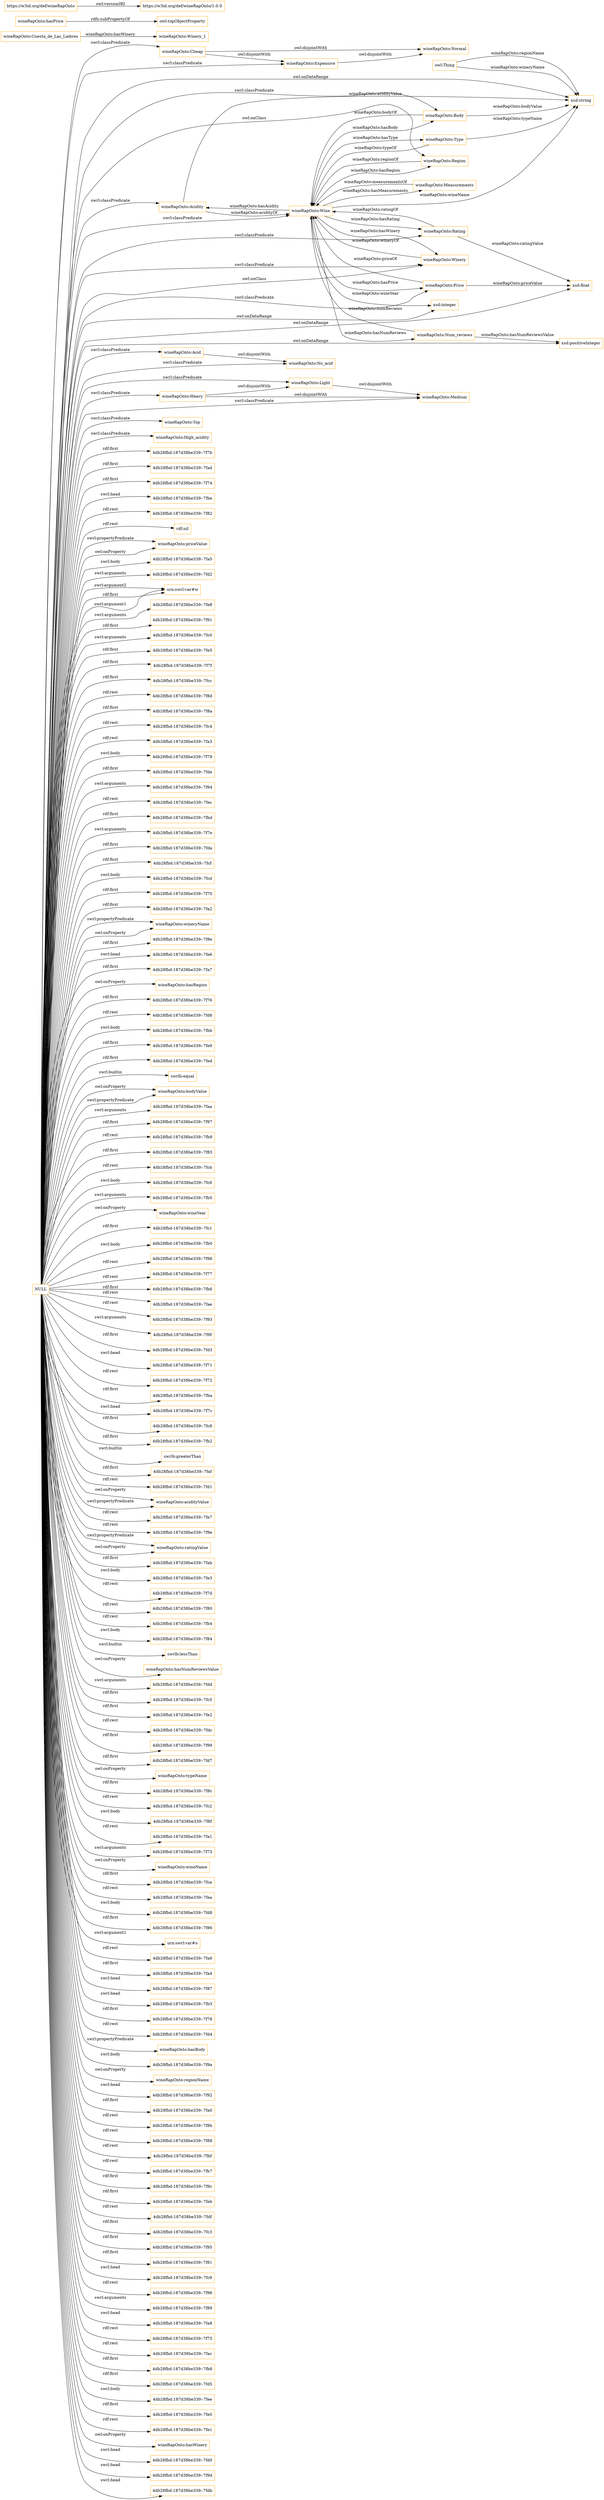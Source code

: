 digraph ar2dtool_diagram { 
rankdir=LR;
size="1501"
node [shape = rectangle, color="orange"]; "wineRapOnto:Expensive" "wineRapOnto:Num_reviews" "wineRapOnto:Acidity" "wineRapOnto:Cheap" "wineRapOnto:Acid" "wineRapOnto:Body" "wineRapOnto:Heavy" "wineRapOnto:Type" "wineRapOnto:Normal" "wineRapOnto:Region" "wineRapOnto:Winery" "wineRapOnto:Top" "wineRapOnto:Wine" "wineRapOnto:Light" "wineRapOnto:Rating" "wineRapOnto:No_acid" "wineRapOnto:High_acidity" "wineRapOnto:Measurements" "wineRapOnto:Medium" "wineRapOnto:Price" ; /*classes style*/
	"wineRapOnto:Cuesta_de_Las_Liebres" -> "wineRapOnto:Winery_1" [ label = "wineRapOnto:hasWinery" ];
	"wineRapOnto:Heavy" -> "wineRapOnto:Medium" [ label = "owl:disjointWith" ];
	"wineRapOnto:Heavy" -> "wineRapOnto:Light" [ label = "owl:disjointWith" ];
	"NULL" -> "4db28fbd:187d38be339:-7f7b" [ label = "rdf:first" ];
	"NULL" -> "4db28fbd:187d38be339:-7fad" [ label = "rdf:first" ];
	"NULL" -> "wineRapOnto:Light" [ label = "swrl:classPredicate" ];
	"NULL" -> "4db28fbd:187d38be339:-7f74" [ label = "rdf:first" ];
	"NULL" -> "4db28fbd:187d38be339:-7fbe" [ label = "swrl:head" ];
	"NULL" -> "wineRapOnto:Expensive" [ label = "swrl:classPredicate" ];
	"NULL" -> "4db28fbd:187d38be339:-7f82" [ label = "rdf:rest" ];
	"NULL" -> "wineRapOnto:Winery" [ label = "swrl:classPredicate" ];
	"NULL" -> "rdf:nil" [ label = "rdf:rest" ];
	"NULL" -> "wineRapOnto:priceValue" [ label = "swrl:propertyPredicate" ];
	"NULL" -> "4db28fbd:187d38be339:-7fa5" [ label = "swrl:body" ];
	"NULL" -> "4db28fbd:187d38be339:-7fd2" [ label = "swrl:arguments" ];
	"NULL" -> "urn:swrl:var#w" [ label = "swrl:argument1" ];
	"NULL" -> "4db28fbd:187d38be339:-7fe8" [ label = "swrl:arguments" ];
	"NULL" -> "4db28fbd:187d38be339:-7f91" [ label = "rdf:first" ];
	"NULL" -> "urn:swrl:var#w" [ label = "swrl:argument2" ];
	"NULL" -> "4db28fbd:187d38be339:-7fc0" [ label = "swrl:arguments" ];
	"NULL" -> "4db28fbd:187d38be339:-7fe5" [ label = "rdf:first" ];
	"NULL" -> "wineRapOnto:Wine" [ label = "swrl:classPredicate" ];
	"NULL" -> "4db28fbd:187d38be339:-7f7f" [ label = "rdf:first" ];
	"NULL" -> "4db28fbd:187d38be339:-7fcc" [ label = "rdf:first" ];
	"NULL" -> "4db28fbd:187d38be339:-7f8d" [ label = "rdf:rest" ];
	"NULL" -> "4db28fbd:187d38be339:-7f8a" [ label = "rdf:first" ];
	"NULL" -> "4db28fbd:187d38be339:-7fc4" [ label = "rdf:rest" ];
	"NULL" -> "4db28fbd:187d38be339:-7fa3" [ label = "rdf:rest" ];
	"NULL" -> "4db28fbd:187d38be339:-7f79" [ label = "swrl:body" ];
	"NULL" -> "4db28fbd:187d38be339:-7fde" [ label = "rdf:first" ];
	"NULL" -> "4db28fbd:187d38be339:-7f94" [ label = "swrl:arguments" ];
	"NULL" -> "wineRapOnto:priceValue" [ label = "owl:onProperty" ];
	"NULL" -> "4db28fbd:187d38be339:-7fec" [ label = "rdf:rest" ];
	"NULL" -> "4db28fbd:187d38be339:-7fbd" [ label = "rdf:first" ];
	"NULL" -> "4db28fbd:187d38be339:-7f7e" [ label = "swrl:arguments" ];
	"NULL" -> "4db28fbd:187d38be339:-7fda" [ label = "rdf:first" ];
	"NULL" -> "wineRapOnto:Rating" [ label = "swrl:classPredicate" ];
	"NULL" -> "4db28fbd:187d38be339:-7fcf" [ label = "rdf:first" ];
	"NULL" -> "xsd:float" [ label = "owl:onDataRange" ];
	"NULL" -> "urn:swrl:var#w" [ label = "rdf:first" ];
	"NULL" -> "4db28fbd:187d38be339:-7fcd" [ label = "swrl:body" ];
	"NULL" -> "4db28fbd:187d38be339:-7f70" [ label = "rdf:first" ];
	"NULL" -> "4db28fbd:187d38be339:-7fa2" [ label = "rdf:first" ];
	"NULL" -> "wineRapOnto:wineryName" [ label = "swrl:propertyPredicate" ];
	"NULL" -> "4db28fbd:187d38be339:-7f8e" [ label = "rdf:first" ];
	"NULL" -> "4db28fbd:187d38be339:-7fe6" [ label = "swrl:head" ];
	"NULL" -> "4db28fbd:187d38be339:-7fa7" [ label = "rdf:first" ];
	"NULL" -> "wineRapOnto:hasRegion" [ label = "owl:onProperty" ];
	"NULL" -> "4db28fbd:187d38be339:-7f76" [ label = "rdf:first" ];
	"NULL" -> "4db28fbd:187d38be339:-7fd6" [ label = "rdf:rest" ];
	"NULL" -> "4db28fbd:187d38be339:-7fbb" [ label = "swrl:body" ];
	"NULL" -> "4db28fbd:187d38be339:-7fe9" [ label = "rdf:first" ];
	"NULL" -> "4db28fbd:187d38be339:-7fed" [ label = "rdf:first" ];
	"NULL" -> "swrlb:equal" [ label = "swrl:builtin" ];
	"NULL" -> "xsd:positiveInteger" [ label = "owl:onDataRange" ];
	"NULL" -> "xsd:string" [ label = "owl:onDataRange" ];
	"NULL" -> "wineRapOnto:bodyValue" [ label = "owl:onProperty" ];
	"NULL" -> "4db28fbd:187d38be339:-7faa" [ label = "swrl:arguments" ];
	"NULL" -> "4db28fbd:187d38be339:-7f97" [ label = "rdf:first" ];
	"NULL" -> "4db28fbd:187d38be339:-7fb9" [ label = "rdf:rest" ];
	"NULL" -> "4db28fbd:187d38be339:-7f83" [ label = "rdf:first" ];
	"NULL" -> "wineRapOnto:Winery" [ label = "owl:onClass" ];
	"NULL" -> "wineRapOnto:Acid" [ label = "swrl:classPredicate" ];
	"NULL" -> "4db28fbd:187d38be339:-7fcb" [ label = "rdf:rest" ];
	"NULL" -> "wineRapOnto:Body" [ label = "swrl:classPredicate" ];
	"NULL" -> "4db28fbd:187d38be339:-7fc6" [ label = "swrl:body" ];
	"NULL" -> "4db28fbd:187d38be339:-7fb5" [ label = "swrl:arguments" ];
	"NULL" -> "wineRapOnto:wineYear" [ label = "owl:onProperty" ];
	"NULL" -> "4db28fbd:187d38be339:-7fc1" [ label = "rdf:first" ];
	"NULL" -> "4db28fbd:187d38be339:-7fb0" [ label = "swrl:body" ];
	"NULL" -> "wineRapOnto:Medium" [ label = "swrl:classPredicate" ];
	"NULL" -> "4db28fbd:187d38be339:-7f98" [ label = "rdf:rest" ];
	"NULL" -> "4db28fbd:187d38be339:-7f77" [ label = "rdf:rest" ];
	"NULL" -> "4db28fbd:187d38be339:-7fb6" [ label = "rdf:first" ];
	"NULL" -> "4db28fbd:187d38be339:-7fae" [ label = "rdf:rest" ];
	"NULL" -> "4db28fbd:187d38be339:-7f93" [ label = "rdf:rest" ];
	"NULL" -> "4db28fbd:187d38be339:-7f9f" [ label = "swrl:arguments" ];
	"NULL" -> "4db28fbd:187d38be339:-7fd3" [ label = "rdf:first" ];
	"NULL" -> "4db28fbd:187d38be339:-7f71" [ label = "swrl:head" ];
	"NULL" -> "4db28fbd:187d38be339:-7f72" [ label = "rdf:rest" ];
	"NULL" -> "wineRapOnto:No_acid" [ label = "swrl:classPredicate" ];
	"NULL" -> "4db28fbd:187d38be339:-7fba" [ label = "rdf:first" ];
	"NULL" -> "4db28fbd:187d38be339:-7f7c" [ label = "swrl:head" ];
	"NULL" -> "4db28fbd:187d38be339:-7fc8" [ label = "rdf:first" ];
	"NULL" -> "4db28fbd:187d38be339:-7fb2" [ label = "rdf:first" ];
	"NULL" -> "swrlb:greaterThan" [ label = "swrl:builtin" ];
	"NULL" -> "4db28fbd:187d38be339:-7faf" [ label = "rdf:first" ];
	"NULL" -> "4db28fbd:187d38be339:-7fd1" [ label = "rdf:rest" ];
	"NULL" -> "wineRapOnto:acidityValue" [ label = "owl:onProperty" ];
	"NULL" -> "4db28fbd:187d38be339:-7fe7" [ label = "rdf:rest" ];
	"NULL" -> "4db28fbd:187d38be339:-7f9e" [ label = "rdf:rest" ];
	"NULL" -> "wineRapOnto:ratingValue" [ label = "swrl:propertyPredicate" ];
	"NULL" -> "4db28fbd:187d38be339:-7fab" [ label = "rdf:first" ];
	"NULL" -> "4db28fbd:187d38be339:-7fe3" [ label = "swrl:body" ];
	"NULL" -> "4db28fbd:187d38be339:-7f7d" [ label = "rdf:rest" ];
	"NULL" -> "4db28fbd:187d38be339:-7f80" [ label = "rdf:rest" ];
	"NULL" -> "wineRapOnto:Price" [ label = "swrl:classPredicate" ];
	"NULL" -> "4db28fbd:187d38be339:-7fb4" [ label = "rdf:rest" ];
	"NULL" -> "wineRapOnto:Cheap" [ label = "swrl:classPredicate" ];
	"NULL" -> "4db28fbd:187d38be339:-7f84" [ label = "swrl:body" ];
	"NULL" -> "swrlb:lessThan" [ label = "swrl:builtin" ];
	"NULL" -> "wineRapOnto:hasNumReviewsValue" [ label = "owl:onProperty" ];
	"NULL" -> "4db28fbd:187d38be339:-7fdd" [ label = "swrl:arguments" ];
	"NULL" -> "4db28fbd:187d38be339:-7fc5" [ label = "rdf:first" ];
	"NULL" -> "4db28fbd:187d38be339:-7fe2" [ label = "rdf:first" ];
	"NULL" -> "4db28fbd:187d38be339:-7fdc" [ label = "rdf:rest" ];
	"NULL" -> "4db28fbd:187d38be339:-7f99" [ label = "rdf:first" ];
	"NULL" -> "4db28fbd:187d38be339:-7fd7" [ label = "rdf:first" ];
	"NULL" -> "wineRapOnto:typeName" [ label = "owl:onProperty" ];
	"NULL" -> "4db28fbd:187d38be339:-7f8c" [ label = "rdf:first" ];
	"NULL" -> "4db28fbd:187d38be339:-7fc2" [ label = "rdf:rest" ];
	"NULL" -> "4db28fbd:187d38be339:-7f8f" [ label = "swrl:body" ];
	"NULL" -> "4db28fbd:187d38be339:-7fa1" [ label = "rdf:rest" ];
	"NULL" -> "wineRapOnto:bodyValue" [ label = "swrl:propertyPredicate" ];
	"NULL" -> "4db28fbd:187d38be339:-7f73" [ label = "swrl:arguments" ];
	"NULL" -> "wineRapOnto:wineName" [ label = "owl:onProperty" ];
	"NULL" -> "4db28fbd:187d38be339:-7fca" [ label = "rdf:first" ];
	"NULL" -> "4db28fbd:187d38be339:-7fea" [ label = "rdf:rest" ];
	"NULL" -> "4db28fbd:187d38be339:-7fd8" [ label = "swrl:body" ];
	"NULL" -> "wineRapOnto:Heavy" [ label = "swrl:classPredicate" ];
	"NULL" -> "xsd:integer" [ label = "owl:onDataRange" ];
	"NULL" -> "4db28fbd:187d38be339:-7f86" [ label = "rdf:first" ];
	"NULL" -> "urn:swrl:var#o" [ label = "swrl:argument1" ];
	"NULL" -> "4db28fbd:187d38be339:-7fa9" [ label = "rdf:rest" ];
	"NULL" -> "wineRapOnto:ratingValue" [ label = "owl:onProperty" ];
	"NULL" -> "4db28fbd:187d38be339:-7fa4" [ label = "rdf:first" ];
	"NULL" -> "4db28fbd:187d38be339:-7f87" [ label = "swrl:head" ];
	"NULL" -> "4db28fbd:187d38be339:-7fb3" [ label = "swrl:head" ];
	"NULL" -> "4db28fbd:187d38be339:-7f78" [ label = "rdf:first" ];
	"NULL" -> "4db28fbd:187d38be339:-7fd4" [ label = "rdf:rest" ];
	"NULL" -> "wineRapOnto:hasBody" [ label = "swrl:propertyPredicate" ];
	"NULL" -> "4db28fbd:187d38be339:-7f9a" [ label = "swrl:body" ];
	"NULL" -> "wineRapOnto:regionName" [ label = "owl:onProperty" ];
	"NULL" -> "4db28fbd:187d38be339:-7f92" [ label = "swrl:head" ];
	"NULL" -> "4db28fbd:187d38be339:-7fa0" [ label = "rdf:first" ];
	"NULL" -> "4db28fbd:187d38be339:-7f8b" [ label = "rdf:rest" ];
	"NULL" -> "4db28fbd:187d38be339:-7f88" [ label = "rdf:rest" ];
	"NULL" -> "4db28fbd:187d38be339:-7fbf" [ label = "rdf:rest" ];
	"NULL" -> "wineRapOnto:Region" [ label = "owl:onClass" ];
	"NULL" -> "wineRapOnto:High_acidity" [ label = "swrl:classPredicate" ];
	"NULL" -> "4db28fbd:187d38be339:-7fb7" [ label = "rdf:rest" ];
	"NULL" -> "4db28fbd:187d38be339:-7f9c" [ label = "rdf:first" ];
	"NULL" -> "wineRapOnto:wineryName" [ label = "owl:onProperty" ];
	"NULL" -> "4db28fbd:187d38be339:-7feb" [ label = "rdf:first" ];
	"NULL" -> "4db28fbd:187d38be339:-7fdf" [ label = "rdf:rest" ];
	"NULL" -> "4db28fbd:187d38be339:-7fc3" [ label = "rdf:first" ];
	"NULL" -> "4db28fbd:187d38be339:-7f95" [ label = "rdf:first" ];
	"NULL" -> "4db28fbd:187d38be339:-7f81" [ label = "rdf:first" ];
	"NULL" -> "4db28fbd:187d38be339:-7fc9" [ label = "swrl:head" ];
	"NULL" -> "4db28fbd:187d38be339:-7f96" [ label = "rdf:rest" ];
	"NULL" -> "4db28fbd:187d38be339:-7f89" [ label = "swrl:arguments" ];
	"NULL" -> "4db28fbd:187d38be339:-7fa8" [ label = "swrl:head" ];
	"NULL" -> "wineRapOnto:Top" [ label = "swrl:classPredicate" ];
	"NULL" -> "4db28fbd:187d38be339:-7f75" [ label = "rdf:rest" ];
	"NULL" -> "wineRapOnto:Acidity" [ label = "swrl:classPredicate" ];
	"NULL" -> "4db28fbd:187d38be339:-7fac" [ label = "rdf:rest" ];
	"NULL" -> "4db28fbd:187d38be339:-7fb8" [ label = "rdf:first" ];
	"NULL" -> "4db28fbd:187d38be339:-7fd5" [ label = "rdf:first" ];
	"NULL" -> "4db28fbd:187d38be339:-7fee" [ label = "swrl:body" ];
	"NULL" -> "4db28fbd:187d38be339:-7fe0" [ label = "rdf:first" ];
	"NULL" -> "4db28fbd:187d38be339:-7fe1" [ label = "rdf:rest" ];
	"NULL" -> "wineRapOnto:hasWinery" [ label = "owl:onProperty" ];
	"NULL" -> "4db28fbd:187d38be339:-7fd0" [ label = "swrl:head" ];
	"NULL" -> "4db28fbd:187d38be339:-7f9d" [ label = "swrl:head" ];
	"NULL" -> "wineRapOnto:acidityValue" [ label = "swrl:propertyPredicate" ];
	"NULL" -> "4db28fbd:187d38be339:-7fdb" [ label = "swrl:head" ];
	"wineRapOnto:Expensive" -> "wineRapOnto:Normal" [ label = "owl:disjointWith" ];
	"wineRapOnto:Acid" -> "wineRapOnto:No_acid" [ label = "owl:disjointWith" ];
	"wineRapOnto:Cheap" -> "wineRapOnto:Normal" [ label = "owl:disjointWith" ];
	"wineRapOnto:Cheap" -> "wineRapOnto:Expensive" [ label = "owl:disjointWith" ];
	"wineRapOnto:hasPrice" -> "owl:topObjectProperty" [ label = "rdfs:subPropertyOf" ];
	"https://w3id.org/def/wineRapOnto" -> "https://w3id.org/def/wineRapOnto/1.0.0" [ label = "owl:versionIRI" ];
	"wineRapOnto:Light" -> "wineRapOnto:Medium" [ label = "owl:disjointWith" ];
	"wineRapOnto:Region" -> "wineRapOnto:Wine" [ label = "wineRapOnto:regionOf" ];
	"wineRapOnto:Rating" -> "xsd:float" [ label = "wineRapOnto:ratingValue" ];
	"wineRapOnto:Body" -> "wineRapOnto:Wine" [ label = "wineRapOnto:bodyOf" ];
	"wineRapOnto:Wine" -> "wineRapOnto:Measurements" [ label = "wineRapOnto:hasMeasurements" ];
	"wineRapOnto:Num_reviews" -> "wineRapOnto:Wine" [ label = "wineRapOnto:numReviews" ];
	"wineRapOnto:Wine" -> "wineRapOnto:Body" [ label = "wineRapOnto:hasBody" ];
	"wineRapOnto:Wine" -> "wineRapOnto:Num_reviews" [ label = "wineRapOnto:hasNumReviews" ];
	"wineRapOnto:Price" -> "wineRapOnto:Wine" [ label = "wineRapOnto:priceOf" ];
	"wineRapOnto:Num_reviews" -> "xsd:positiveInteger" [ label = "wineRapOnto:hasNumReviewsValue" ];
	"wineRapOnto:Wine" -> "xsd:integer" [ label = "wineRapOnto:wineYear" ];
	"wineRapOnto:Type" -> "wineRapOnto:Wine" [ label = "wineRapOnto:typeOf" ];
	"wineRapOnto:Acidity" -> "wineRapOnto:Wine" [ label = "wineRapOnto:acidityOf" ];
	"wineRapOnto:Measurements" -> "wineRapOnto:Wine" [ label = "wineRapOnto:measurementsOf" ];
	"owl:Thing" -> "xsd:string" [ label = "wineRapOnto:wineryName" ];
	"wineRapOnto:Acidity" -> "xsd:string" [ label = "wineRapOnto:acidityValue" ];
	"wineRapOnto:Body" -> "xsd:string" [ label = "wineRapOnto:bodyValue" ];
	"wineRapOnto:Wine" -> "xsd:string" [ label = "wineRapOnto:wineName" ];
	"wineRapOnto:Winery" -> "wineRapOnto:Wine" [ label = "wineRapOnto:wineryOf" ];
	"wineRapOnto:Wine" -> "wineRapOnto:Acidity" [ label = "wineRapOnto:hasAcidity" ];
	"wineRapOnto:Wine" -> "wineRapOnto:Rating" [ label = "wineRapOnto:hasRating" ];
	"wineRapOnto:Wine" -> "wineRapOnto:Winery" [ label = "wineRapOnto:hasWinery" ];
	"wineRapOnto:Rating" -> "wineRapOnto:Wine" [ label = "wineRapOnto:ratingOf" ];
	"owl:Thing" -> "xsd:string" [ label = "wineRapOnto:regionName" ];
	"wineRapOnto:Wine" -> "wineRapOnto:Region" [ label = "wineRapOnto:hasRegion" ];
	"wineRapOnto:Wine" -> "wineRapOnto:Price" [ label = "wineRapOnto:hasPrice" ];
	"wineRapOnto:Wine" -> "wineRapOnto:Type" [ label = "wineRapOnto:hasType" ];
	"wineRapOnto:Type" -> "xsd:string" [ label = "wineRapOnto:typeName" ];
	"wineRapOnto:Price" -> "xsd:float" [ label = "wineRapOnto:priceValue" ];

}
